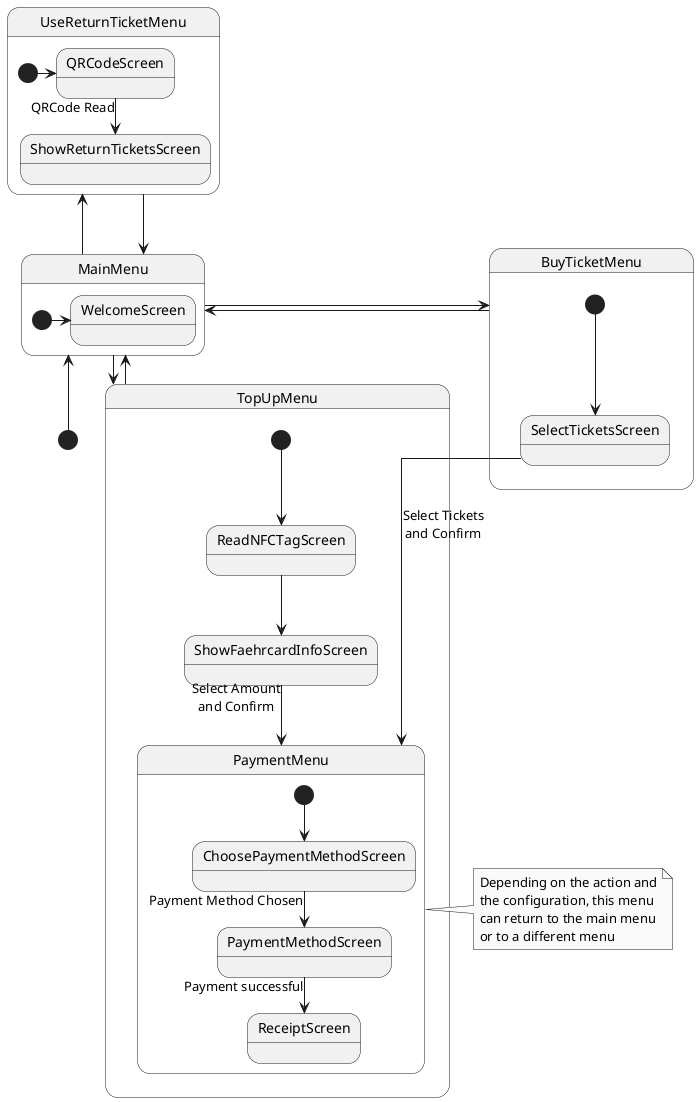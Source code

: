 @startuml
skinparam linetype ortho
skinparam monochrome true
skinparam backgroundColor white
skinparam scale 200

[*] --up> MainMenu

state MainMenu {
    [*] -> WelcomeScreen
    'WelcomeScreen --> NotSellingTickets: Ticket Sales\ndisabled or\nOutside of\noperating hours
    'NotSellingTickets -left-> SellingTickets: Ticket Sale enabled
}

state TopUpMenu {
    [*] --> ReadNFCTagScreen
    ReadNFCTagScreen --> ShowFaehrcardInfoScreen
    ' ShowFaehrcardInfoScreen --> MainMenu : Return Button
    ' ReadNFCTagScreen -> MainMenu : Return Button
    ShowFaehrcardInfoScreen --> PaymentMenu: Select Amount\nand Confirm
}

'TopUpMenu --> MainMenu: Timeout after 60s

'TopUpMenu -> MainMenu: Timeout 60s,\nReturn Button,\nSuccessful Payment

MainMenu --> TopUpMenu
TopUpMenu --up> MainMenu


state BuyTicketMenu {
    [*] --> SelectTicketsScreen
    SelectTicketsScreen --> PaymentMenu: Select Tickets\nand Confirm
    ' SelectTicketsScreen -> MainMenu: Return Button
}

'BuyTicketMenu -> MainMenu: Timeout after 60s

MainMenu -> BuyTicketMenu
BuyTicketMenu -> MainMenu

state UseReturnTicketMenu {
    [*] -> QRCodeScreen
    'QRCodeScreen --> MainMenu: Return Button
    QRCodeScreen --> ShowReturnTicketsScreen: QRCode Read
    ' QRCodeScreen --> MainMenu: Back to Main Menu Button
}
UseReturnTicketMenu -up-> MainMenu
MainMenu --up> UseReturnTicketMenu

state PaymentMenu {
    [*] --> ChoosePaymentMethodScreen
    'ChoosePaymentMethodScreen -->  [*]: Return Button
    ChoosePaymentMethodScreen --> PaymentMethodScreen: Payment Method Chosen
    PaymentMethodScreen --> ReceiptScreen: Payment successful
}

note left of PaymentMenu: Depending on the action and\nthe configuration, this menu\ncan return to the main menu\nor to a different menu


@enduml